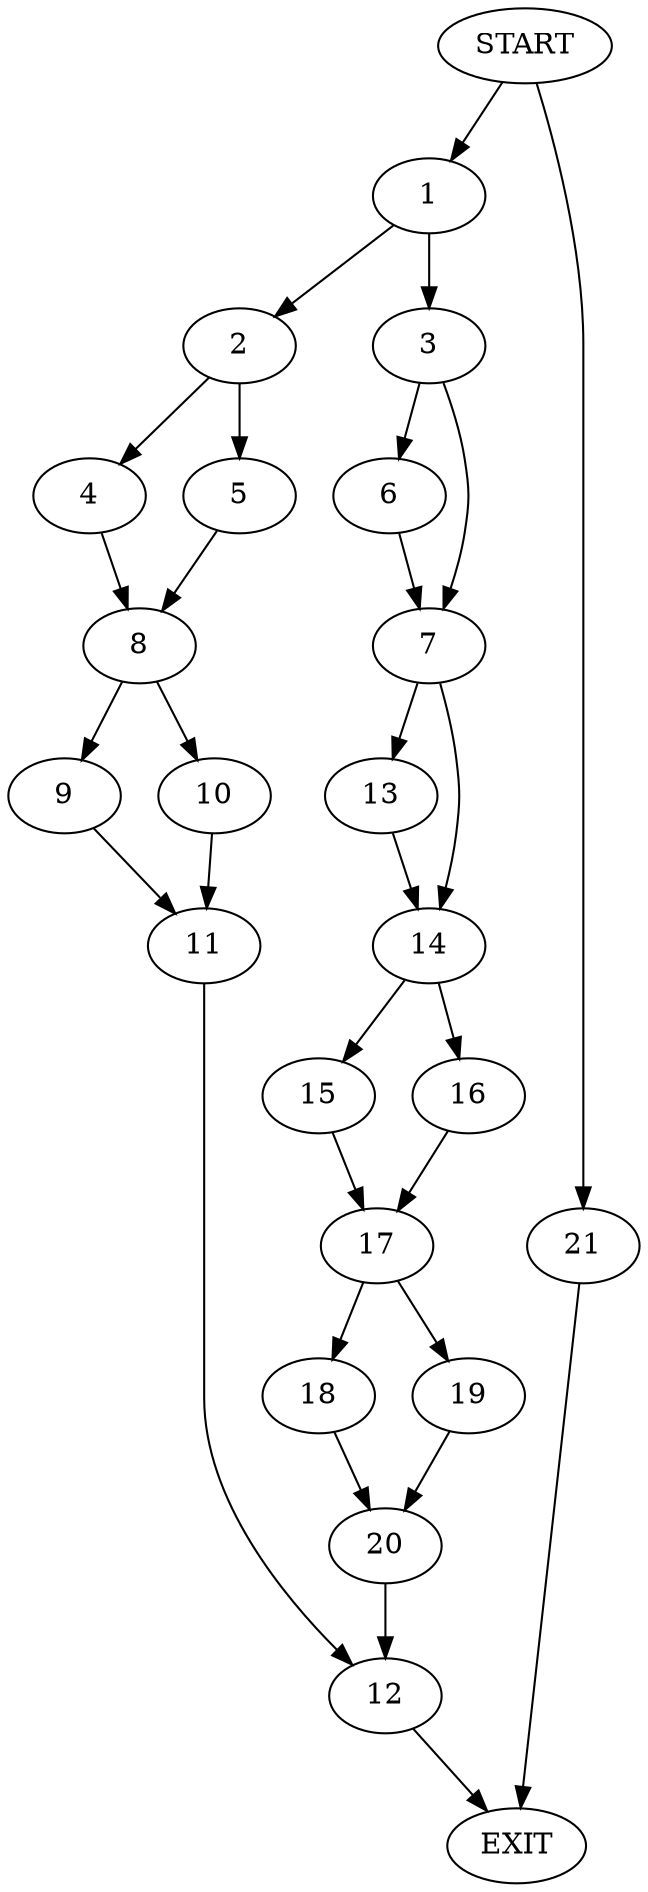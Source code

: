 digraph {
0 [label="START"]
22 [label="EXIT"]
0 -> 1
1 -> 2
1 -> 3
2 -> 4
2 -> 5
3 -> 6
3 -> 7
5 -> 8
4 -> 8
8 -> 9
8 -> 10
9 -> 11
10 -> 11
11 -> 12
12 -> 22
6 -> 7
7 -> 13
7 -> 14
13 -> 14
14 -> 15
14 -> 16
15 -> 17
16 -> 17
17 -> 18
17 -> 19
18 -> 20
19 -> 20
20 -> 12
0 -> 21
21 -> 22
}
